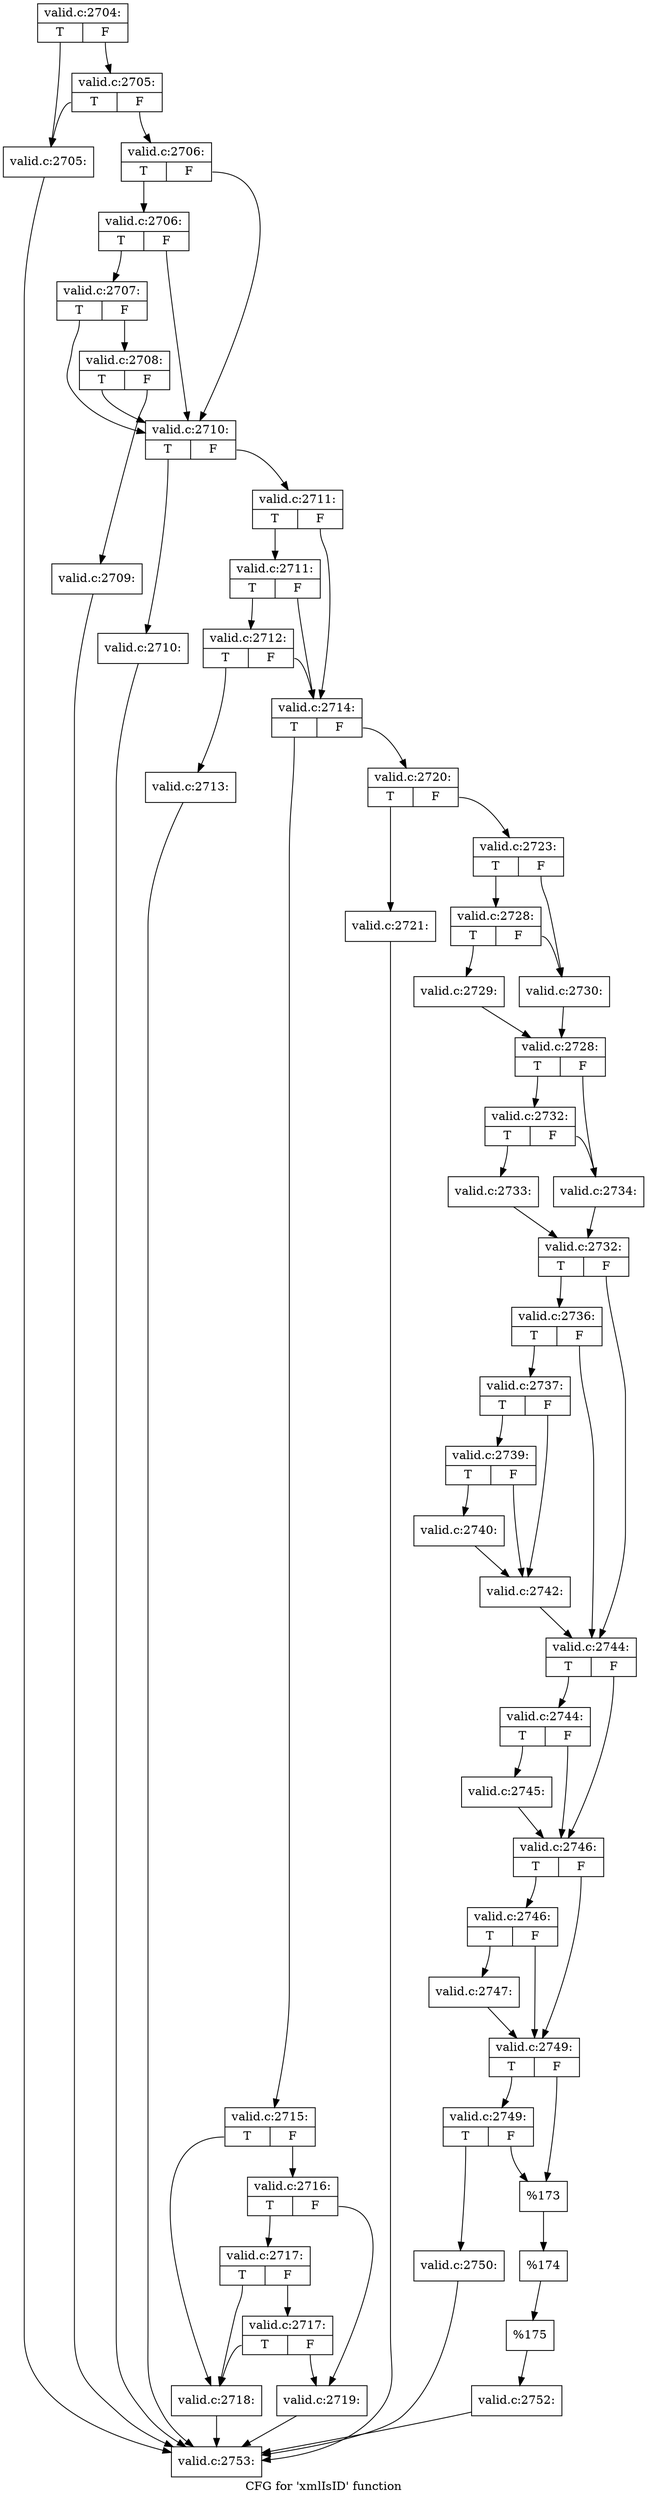 digraph "CFG for 'xmlIsID' function" {
	label="CFG for 'xmlIsID' function";

	Node0x55fa50d25b80 [shape=record,label="{valid.c:2704:|{<s0>T|<s1>F}}"];
	Node0x55fa50d25b80:s0 -> Node0x55fa50d2c170;
	Node0x55fa50d25b80:s1 -> Node0x55fa50d2c210;
	Node0x55fa50d2c210 [shape=record,label="{valid.c:2705:|{<s0>T|<s1>F}}"];
	Node0x55fa50d2c210:s0 -> Node0x55fa50d2c170;
	Node0x55fa50d2c210:s1 -> Node0x55fa50d2c1c0;
	Node0x55fa50d2c170 [shape=record,label="{valid.c:2705:}"];
	Node0x55fa50d2c170 -> Node0x55fa50d19140;
	Node0x55fa50d2c1c0 [shape=record,label="{valid.c:2706:|{<s0>T|<s1>F}}"];
	Node0x55fa50d2c1c0:s0 -> Node0x55fa50d2cb30;
	Node0x55fa50d2c1c0:s1 -> Node0x55fa50d2c9e0;
	Node0x55fa50d2cb30 [shape=record,label="{valid.c:2706:|{<s0>T|<s1>F}}"];
	Node0x55fa50d2cb30:s0 -> Node0x55fa50d2cab0;
	Node0x55fa50d2cb30:s1 -> Node0x55fa50d2c9e0;
	Node0x55fa50d2cab0 [shape=record,label="{valid.c:2707:|{<s0>T|<s1>F}}"];
	Node0x55fa50d2cab0:s0 -> Node0x55fa50d2c9e0;
	Node0x55fa50d2cab0:s1 -> Node0x55fa50d2ca30;
	Node0x55fa50d2ca30 [shape=record,label="{valid.c:2708:|{<s0>T|<s1>F}}"];
	Node0x55fa50d2ca30:s0 -> Node0x55fa50d2c9e0;
	Node0x55fa50d2ca30:s1 -> Node0x55fa50d2c990;
	Node0x55fa50d2c990 [shape=record,label="{valid.c:2709:}"];
	Node0x55fa50d2c990 -> Node0x55fa50d19140;
	Node0x55fa50d2c9e0 [shape=record,label="{valid.c:2710:|{<s0>T|<s1>F}}"];
	Node0x55fa50d2c9e0:s0 -> Node0x55fa50d2e990;
	Node0x55fa50d2c9e0:s1 -> Node0x55fa50d2e9e0;
	Node0x55fa50d2e990 [shape=record,label="{valid.c:2710:}"];
	Node0x55fa50d2e990 -> Node0x55fa50d19140;
	Node0x55fa50d2e9e0 [shape=record,label="{valid.c:2711:|{<s0>T|<s1>F}}"];
	Node0x55fa50d2e9e0:s0 -> Node0x55fa50d2efe0;
	Node0x55fa50d2e9e0:s1 -> Node0x55fa50d2ef10;
	Node0x55fa50d2efe0 [shape=record,label="{valid.c:2711:|{<s0>T|<s1>F}}"];
	Node0x55fa50d2efe0:s0 -> Node0x55fa50d2ef60;
	Node0x55fa50d2efe0:s1 -> Node0x55fa50d2ef10;
	Node0x55fa50d2ef60 [shape=record,label="{valid.c:2712:|{<s0>T|<s1>F}}"];
	Node0x55fa50d2ef60:s0 -> Node0x55fa50d2ee70;
	Node0x55fa50d2ef60:s1 -> Node0x55fa50d2ef10;
	Node0x55fa50d2ee70 [shape=record,label="{valid.c:2713:}"];
	Node0x55fa50d2ee70 -> Node0x55fa50d19140;
	Node0x55fa50d2ef10 [shape=record,label="{valid.c:2714:|{<s0>T|<s1>F}}"];
	Node0x55fa50d2ef10:s0 -> Node0x55fa50d2fcd0;
	Node0x55fa50d2ef10:s1 -> Node0x55fa50d2fd70;
	Node0x55fa50d2fcd0 [shape=record,label="{valid.c:2715:|{<s0>T|<s1>F}}"];
	Node0x55fa50d2fcd0:s0 -> Node0x55fa50d30260;
	Node0x55fa50d2fcd0:s1 -> Node0x55fa50d30300;
	Node0x55fa50d30300 [shape=record,label="{valid.c:2716:|{<s0>T|<s1>F}}"];
	Node0x55fa50d30300:s0 -> Node0x55fa50d30760;
	Node0x55fa50d30300:s1 -> Node0x55fa50d302b0;
	Node0x55fa50d30760 [shape=record,label="{valid.c:2717:|{<s0>T|<s1>F}}"];
	Node0x55fa50d30760:s0 -> Node0x55fa50d30260;
	Node0x55fa50d30760:s1 -> Node0x55fa50d31500;
	Node0x55fa50d31500 [shape=record,label="{valid.c:2717:|{<s0>T|<s1>F}}"];
	Node0x55fa50d31500:s0 -> Node0x55fa50d30260;
	Node0x55fa50d31500:s1 -> Node0x55fa50d302b0;
	Node0x55fa50d30260 [shape=record,label="{valid.c:2718:}"];
	Node0x55fa50d30260 -> Node0x55fa50d19140;
	Node0x55fa50d302b0 [shape=record,label="{valid.c:2719:}"];
	Node0x55fa50d302b0 -> Node0x55fa50d19140;
	Node0x55fa50d2fd70 [shape=record,label="{valid.c:2720:|{<s0>T|<s1>F}}"];
	Node0x55fa50d2fd70:s0 -> Node0x55fa50d32120;
	Node0x55fa50d2fd70:s1 -> Node0x55fa50d321c0;
	Node0x55fa50d32120 [shape=record,label="{valid.c:2721:}"];
	Node0x55fa50d32120 -> Node0x55fa50d19140;
	Node0x55fa50d321c0 [shape=record,label="{valid.c:2723:|{<s0>T|<s1>F}}"];
	Node0x55fa50d321c0:s0 -> Node0x55fa50d33550;
	Node0x55fa50d321c0:s1 -> Node0x55fa50d334b0;
	Node0x55fa50d33550 [shape=record,label="{valid.c:2728:|{<s0>T|<s1>F}}"];
	Node0x55fa50d33550:s0 -> Node0x55fa50d33460;
	Node0x55fa50d33550:s1 -> Node0x55fa50d334b0;
	Node0x55fa50d33460 [shape=record,label="{valid.c:2729:}"];
	Node0x55fa50d33460 -> Node0x55fa50d33500;
	Node0x55fa50d334b0 [shape=record,label="{valid.c:2730:}"];
	Node0x55fa50d334b0 -> Node0x55fa50d33500;
	Node0x55fa50d33500 [shape=record,label="{valid.c:2728:|{<s0>T|<s1>F}}"];
	Node0x55fa50d33500:s0 -> Node0x55fa50d34db0;
	Node0x55fa50d33500:s1 -> Node0x55fa50d34d10;
	Node0x55fa50d34db0 [shape=record,label="{valid.c:2732:|{<s0>T|<s1>F}}"];
	Node0x55fa50d34db0:s0 -> Node0x55fa50d34cc0;
	Node0x55fa50d34db0:s1 -> Node0x55fa50d34d10;
	Node0x55fa50d34cc0 [shape=record,label="{valid.c:2733:}"];
	Node0x55fa50d34cc0 -> Node0x55fa50d34d60;
	Node0x55fa50d34d10 [shape=record,label="{valid.c:2734:}"];
	Node0x55fa50d34d10 -> Node0x55fa50d34d60;
	Node0x55fa50d34d60 [shape=record,label="{valid.c:2732:|{<s0>T|<s1>F}}"];
	Node0x55fa50d34d60:s0 -> Node0x55fa50d360c0;
	Node0x55fa50d34d60:s1 -> Node0x55fa50d36070;
	Node0x55fa50d360c0 [shape=record,label="{valid.c:2736:|{<s0>T|<s1>F}}"];
	Node0x55fa50d360c0:s0 -> Node0x55fa50d36020;
	Node0x55fa50d360c0:s1 -> Node0x55fa50d36070;
	Node0x55fa50d36020 [shape=record,label="{valid.c:2737:|{<s0>T|<s1>F}}"];
	Node0x55fa50d36020:s0 -> Node0x55fa50d36da0;
	Node0x55fa50d36020:s1 -> Node0x55fa50d36d50;
	Node0x55fa50d36da0 [shape=record,label="{valid.c:2739:|{<s0>T|<s1>F}}"];
	Node0x55fa50d36da0:s0 -> Node0x55fa50d36d00;
	Node0x55fa50d36da0:s1 -> Node0x55fa50d36d50;
	Node0x55fa50d36d00 [shape=record,label="{valid.c:2740:}"];
	Node0x55fa50d36d00 -> Node0x55fa50d36d50;
	Node0x55fa50d36d50 [shape=record,label="{valid.c:2742:}"];
	Node0x55fa50d36d50 -> Node0x55fa50d36070;
	Node0x55fa50d36070 [shape=record,label="{valid.c:2744:|{<s0>T|<s1>F}}"];
	Node0x55fa50d36070:s0 -> Node0x55fa50d37a60;
	Node0x55fa50d36070:s1 -> Node0x55fa50d37a10;
	Node0x55fa50d37a60 [shape=record,label="{valid.c:2744:|{<s0>T|<s1>F}}"];
	Node0x55fa50d37a60:s0 -> Node0x55fa50d379c0;
	Node0x55fa50d37a60:s1 -> Node0x55fa50d37a10;
	Node0x55fa50d379c0 [shape=record,label="{valid.c:2745:}"];
	Node0x55fa50d379c0 -> Node0x55fa50d37a10;
	Node0x55fa50d37a10 [shape=record,label="{valid.c:2746:|{<s0>T|<s1>F}}"];
	Node0x55fa50d37a10:s0 -> Node0x55fa50d384c0;
	Node0x55fa50d37a10:s1 -> Node0x55fa50d38470;
	Node0x55fa50d384c0 [shape=record,label="{valid.c:2746:|{<s0>T|<s1>F}}"];
	Node0x55fa50d384c0:s0 -> Node0x55fa50d38420;
	Node0x55fa50d384c0:s1 -> Node0x55fa50d38470;
	Node0x55fa50d38420 [shape=record,label="{valid.c:2747:}"];
	Node0x55fa50d38420 -> Node0x55fa50d38470;
	Node0x55fa50d38470 [shape=record,label="{valid.c:2749:|{<s0>T|<s1>F}}"];
	Node0x55fa50d38470:s0 -> Node0x55fa50d38f20;
	Node0x55fa50d38470:s1 -> Node0x55fa50d38ed0;
	Node0x55fa50d38f20 [shape=record,label="{valid.c:2749:|{<s0>T|<s1>F}}"];
	Node0x55fa50d38f20:s0 -> Node0x55fa50d38e80;
	Node0x55fa50d38f20:s1 -> Node0x55fa50d38ed0;
	Node0x55fa50d38e80 [shape=record,label="{valid.c:2750:}"];
	Node0x55fa50d38e80 -> Node0x55fa50d19140;
	Node0x55fa50d38ed0 [shape=record,label="{%173}"];
	Node0x55fa50d38ed0 -> Node0x55fa50d32170;
	Node0x55fa50d32170 [shape=record,label="{%174}"];
	Node0x55fa50d32170 -> Node0x55fa50d2fd20;
	Node0x55fa50d2fd20 [shape=record,label="{%175}"];
	Node0x55fa50d2fd20 -> Node0x55fa50d2eec0;
	Node0x55fa50d2eec0 [shape=record,label="{valid.c:2752:}"];
	Node0x55fa50d2eec0 -> Node0x55fa50d19140;
	Node0x55fa50d19140 [shape=record,label="{valid.c:2753:}"];
}

